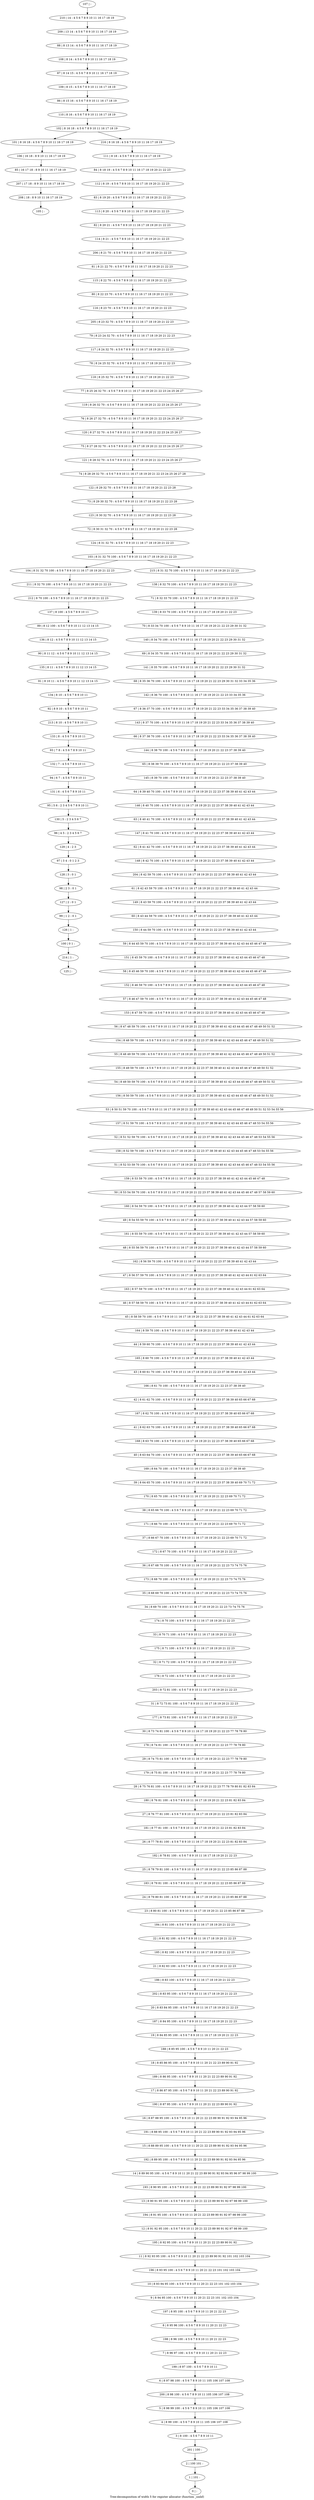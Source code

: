 digraph G {
graph [label="Tree-decomposition of width 5 for register allocator (function _sinhf)"]
0[label="0 | : "];
1[label="1 | 101 : "];
2[label="2 | 100 101 : "];
3[label="3 | 8 100 : 4 5 6 7 8 9 10 11 "];
4[label="4 | 8 99 100 : 4 5 6 7 8 9 10 11 105 106 107 108 "];
5[label="5 | 8 98 99 100 : 4 5 6 7 8 9 10 11 105 106 107 108 "];
6[label="6 | 8 97 98 100 : 4 5 6 7 8 9 10 11 105 106 107 108 "];
7[label="7 | 8 96 97 100 : 4 5 6 7 8 9 10 11 20 21 22 23 "];
8[label="8 | 8 95 96 100 : 4 5 6 7 8 9 10 11 20 21 22 23 "];
9[label="9 | 8 94 95 100 : 4 5 6 7 8 9 10 11 20 21 22 23 101 102 103 104 "];
10[label="10 | 8 93 94 95 100 : 4 5 6 7 8 9 10 11 20 21 22 23 101 102 103 104 "];
11[label="11 | 8 92 93 95 100 : 4 5 6 7 8 9 10 11 20 21 22 23 89 90 91 92 101 102 103 104 "];
12[label="12 | 8 91 92 95 100 : 4 5 6 7 8 9 10 11 20 21 22 23 89 90 91 92 97 98 99 100 "];
13[label="13 | 8 90 91 95 100 : 4 5 6 7 8 9 10 11 20 21 22 23 89 90 91 92 97 98 99 100 "];
14[label="14 | 8 89 90 95 100 : 4 5 6 7 8 9 10 11 20 21 22 23 89 90 91 92 93 94 95 96 97 98 99 100 "];
15[label="15 | 8 88 89 95 100 : 4 5 6 7 8 9 10 11 20 21 22 23 89 90 91 92 93 94 95 96 "];
16[label="16 | 8 87 88 95 100 : 4 5 6 7 8 9 10 11 20 21 22 23 89 90 91 92 93 94 95 96 "];
17[label="17 | 8 86 87 95 100 : 4 5 6 7 8 9 10 11 20 21 22 23 89 90 91 92 "];
18[label="18 | 8 85 86 95 100 : 4 5 6 7 8 9 10 11 20 21 22 23 89 90 91 92 "];
19[label="19 | 8 84 85 95 100 : 4 5 6 7 8 9 10 11 16 17 18 19 20 21 22 23 "];
20[label="20 | 8 83 84 95 100 : 4 5 6 7 8 9 10 11 16 17 18 19 20 21 22 23 "];
21[label="21 | 8 82 83 100 : 4 5 6 7 8 9 10 11 16 17 18 19 20 21 22 23 "];
22[label="22 | 8 81 82 100 : 4 5 6 7 8 9 10 11 16 17 18 19 20 21 22 23 "];
23[label="23 | 8 80 81 100 : 4 5 6 7 8 9 10 11 16 17 18 19 20 21 22 23 85 86 87 88 "];
24[label="24 | 8 79 80 81 100 : 4 5 6 7 8 9 10 11 16 17 18 19 20 21 22 23 85 86 87 88 "];
25[label="25 | 8 78 79 81 100 : 4 5 6 7 8 9 10 11 16 17 18 19 20 21 22 23 85 86 87 88 "];
26[label="26 | 8 77 78 81 100 : 4 5 6 7 8 9 10 11 16 17 18 19 20 21 22 23 81 82 83 84 "];
27[label="27 | 8 76 77 81 100 : 4 5 6 7 8 9 10 11 16 17 18 19 20 21 22 23 81 82 83 84 "];
28[label="28 | 8 75 76 81 100 : 4 5 6 7 8 9 10 11 16 17 18 19 20 21 22 23 77 78 79 80 81 82 83 84 "];
29[label="29 | 8 74 75 81 100 : 4 5 6 7 8 9 10 11 16 17 18 19 20 21 22 23 77 78 79 80 "];
30[label="30 | 8 73 74 81 100 : 4 5 6 7 8 9 10 11 16 17 18 19 20 21 22 23 77 78 79 80 "];
31[label="31 | 8 72 73 81 100 : 4 5 6 7 8 9 10 11 16 17 18 19 20 21 22 23 "];
32[label="32 | 8 71 72 100 : 4 5 6 7 8 9 10 11 16 17 18 19 20 21 22 23 "];
33[label="33 | 8 70 71 100 : 4 5 6 7 8 9 10 11 16 17 18 19 20 21 22 23 "];
34[label="34 | 8 69 70 100 : 4 5 6 7 8 9 10 11 16 17 18 19 20 21 22 23 73 74 75 76 "];
35[label="35 | 8 68 69 70 100 : 4 5 6 7 8 9 10 11 16 17 18 19 20 21 22 23 73 74 75 76 "];
36[label="36 | 8 67 68 70 100 : 4 5 6 7 8 9 10 11 16 17 18 19 20 21 22 23 73 74 75 76 "];
37[label="37 | 8 66 67 70 100 : 4 5 6 7 8 9 10 11 16 17 18 19 20 21 22 23 69 70 71 72 "];
38[label="38 | 8 65 66 70 100 : 4 5 6 7 8 9 10 11 16 17 18 19 20 21 22 23 69 70 71 72 "];
39[label="39 | 8 64 65 70 100 : 4 5 6 7 8 9 10 11 16 17 18 19 20 21 22 23 37 38 39 40 69 70 71 72 "];
40[label="40 | 8 63 64 70 100 : 4 5 6 7 8 9 10 11 16 17 18 19 20 21 22 23 37 38 39 40 65 66 67 68 "];
41[label="41 | 8 62 63 70 100 : 4 5 6 7 8 9 10 11 16 17 18 19 20 21 22 23 37 38 39 40 65 66 67 68 "];
42[label="42 | 8 61 62 70 100 : 4 5 6 7 8 9 10 11 16 17 18 19 20 21 22 23 37 38 39 40 65 66 67 68 "];
43[label="43 | 8 60 61 70 100 : 4 5 6 7 8 9 10 11 16 17 18 19 20 21 22 23 37 38 39 40 41 42 43 44 "];
44[label="44 | 8 59 60 70 100 : 4 5 6 7 8 9 10 11 16 17 18 19 20 21 22 23 37 38 39 40 41 42 43 44 "];
45[label="45 | 8 58 59 70 100 : 4 5 6 7 8 9 10 11 16 17 18 19 20 21 22 23 37 38 39 40 41 42 43 44 61 62 63 64 "];
46[label="46 | 8 57 58 59 70 100 : 4 5 6 7 8 9 10 11 16 17 18 19 20 21 22 23 37 38 39 40 41 42 43 44 61 62 63 64 "];
47[label="47 | 8 56 57 59 70 100 : 4 5 6 7 8 9 10 11 16 17 18 19 20 21 22 23 37 38 39 40 41 42 43 44 61 62 63 64 "];
48[label="48 | 8 55 56 59 70 100 : 4 5 6 7 8 9 10 11 16 17 18 19 20 21 22 23 37 38 39 40 41 42 43 44 57 58 59 60 "];
49[label="49 | 8 54 55 59 70 100 : 4 5 6 7 8 9 10 11 16 17 18 19 20 21 22 23 37 38 39 40 41 42 43 44 57 58 59 60 "];
50[label="50 | 8 53 54 59 70 100 : 4 5 6 7 8 9 10 11 16 17 18 19 20 21 22 23 37 38 39 40 41 42 43 44 45 46 47 48 57 58 59 60 "];
51[label="51 | 8 52 53 59 70 100 : 4 5 6 7 8 9 10 11 16 17 18 19 20 21 22 23 37 38 39 40 41 42 43 44 45 46 47 48 53 54 55 56 "];
52[label="52 | 8 51 52 59 70 100 : 4 5 6 7 8 9 10 11 16 17 18 19 20 21 22 23 37 38 39 40 41 42 43 44 45 46 47 48 53 54 55 56 "];
53[label="53 | 8 50 51 59 70 100 : 4 5 6 7 8 9 10 11 16 17 18 19 20 21 22 23 37 38 39 40 41 42 43 44 45 46 47 48 49 50 51 52 53 54 55 56 "];
54[label="54 | 8 49 50 59 70 100 : 4 5 6 7 8 9 10 11 16 17 18 19 20 21 22 23 37 38 39 40 41 42 43 44 45 46 47 48 49 50 51 52 "];
55[label="55 | 8 48 49 59 70 100 : 4 5 6 7 8 9 10 11 16 17 18 19 20 21 22 23 37 38 39 40 41 42 43 44 45 46 47 48 49 50 51 52 "];
56[label="56 | 8 47 48 59 70 100 : 4 5 6 7 8 9 10 11 16 17 18 19 20 21 22 23 37 38 39 40 41 42 43 44 45 46 47 48 49 50 51 52 "];
57[label="57 | 8 46 47 59 70 100 : 4 5 6 7 8 9 10 11 16 17 18 19 20 21 22 23 37 38 39 40 41 42 43 44 45 46 47 48 "];
58[label="58 | 8 45 46 59 70 100 : 4 5 6 7 8 9 10 11 16 17 18 19 20 21 22 23 37 38 39 40 41 42 43 44 45 46 47 48 "];
59[label="59 | 8 44 45 59 70 100 : 4 5 6 7 8 9 10 11 16 17 18 19 20 21 22 23 37 38 39 40 41 42 43 44 45 46 47 48 "];
60[label="60 | 8 43 44 59 70 100 : 4 5 6 7 8 9 10 11 16 17 18 19 20 21 22 23 37 38 39 40 41 42 43 44 "];
61[label="61 | 8 42 43 59 70 100 : 4 5 6 7 8 9 10 11 16 17 18 19 20 21 22 23 37 38 39 40 41 42 43 44 "];
62[label="62 | 8 41 42 70 100 : 4 5 6 7 8 9 10 11 16 17 18 19 20 21 22 23 37 38 39 40 41 42 43 44 "];
63[label="63 | 8 40 41 70 100 : 4 5 6 7 8 9 10 11 16 17 18 19 20 21 22 23 37 38 39 40 41 42 43 44 "];
64[label="64 | 8 39 40 70 100 : 4 5 6 7 8 9 10 11 16 17 18 19 20 21 22 23 37 38 39 40 41 42 43 44 "];
65[label="65 | 8 38 39 70 100 : 4 5 6 7 8 9 10 11 16 17 18 19 20 21 22 23 37 38 39 40 "];
66[label="66 | 8 37 38 70 100 : 4 5 6 7 8 9 10 11 16 17 18 19 20 21 22 23 33 34 35 36 37 38 39 40 "];
67[label="67 | 8 36 37 70 100 : 4 5 6 7 8 9 10 11 16 17 18 19 20 21 22 23 33 34 35 36 37 38 39 40 "];
68[label="68 | 8 35 36 70 100 : 4 5 6 7 8 9 10 11 16 17 18 19 20 21 22 23 29 30 31 32 33 34 35 36 "];
69[label="69 | 8 34 35 70 100 : 4 5 6 7 8 9 10 11 16 17 18 19 20 21 22 23 29 30 31 32 "];
70[label="70 | 8 33 34 70 100 : 4 5 6 7 8 9 10 11 16 17 18 19 20 21 22 23 29 30 31 32 "];
71[label="71 | 8 32 33 70 100 : 4 5 6 7 8 9 10 11 16 17 18 19 20 21 22 23 "];
72[label="72 | 8 30 31 32 70 : 4 5 6 7 8 9 10 11 16 17 18 19 20 21 22 23 28 "];
73[label="73 | 8 29 30 32 70 : 4 5 6 7 8 9 10 11 16 17 18 19 20 21 22 23 28 "];
74[label="74 | 8 28 29 32 70 : 4 5 6 7 8 9 10 11 16 17 18 19 20 21 22 23 24 25 26 27 28 "];
75[label="75 | 8 27 28 32 70 : 4 5 6 7 8 9 10 11 16 17 18 19 20 21 22 23 24 25 26 27 "];
76[label="76 | 8 26 27 32 70 : 4 5 6 7 8 9 10 11 16 17 18 19 20 21 22 23 24 25 26 27 "];
77[label="77 | 8 25 26 32 70 : 4 5 6 7 8 9 10 11 16 17 18 19 20 21 22 23 24 25 26 27 "];
78[label="78 | 8 24 25 32 70 : 4 5 6 7 8 9 10 11 16 17 18 19 20 21 22 23 "];
79[label="79 | 8 23 24 32 70 : 4 5 6 7 8 9 10 11 16 17 18 19 20 21 22 23 "];
80[label="80 | 8 22 23 70 : 4 5 6 7 8 9 10 11 16 17 18 19 20 21 22 23 "];
81[label="81 | 8 21 22 70 : 4 5 6 7 8 9 10 11 16 17 18 19 20 21 22 23 "];
82[label="82 | 8 20 21 : 4 5 6 7 8 9 10 11 16 17 18 19 20 21 22 23 "];
83[label="83 | 8 19 20 : 4 5 6 7 8 9 10 11 16 17 18 19 20 21 22 23 "];
84[label="84 | 8 18 19 : 4 5 6 7 8 9 10 11 16 17 18 19 20 21 22 23 "];
85[label="85 | 16 17 18 : 8 9 10 11 16 17 18 19 "];
86[label="86 | 8 15 16 : 4 5 6 7 8 9 10 11 16 17 18 19 "];
87[label="87 | 8 14 15 : 4 5 6 7 8 9 10 11 16 17 18 19 "];
88[label="88 | 8 13 14 : 4 5 6 7 8 9 10 11 16 17 18 19 "];
89[label="89 | 8 12 100 : 4 5 6 7 8 9 10 11 12 13 14 15 "];
90[label="90 | 8 11 12 : 4 5 6 7 8 9 10 11 12 13 14 15 "];
91[label="91 | 8 10 11 : 4 5 6 7 8 9 10 11 12 13 14 15 "];
92[label="92 | 8 9 10 : 4 5 6 7 8 9 10 11 "];
93[label="93 | 7 8 : 4 5 6 7 8 9 10 11 "];
94[label="94 | 6 7 : 4 5 6 7 8 9 10 11 "];
95[label="95 | 5 6 : 2 3 4 5 6 7 8 9 10 11 "];
96[label="96 | 4 5 : 2 3 4 5 6 7 "];
97[label="97 | 3 4 : 0 1 2 3 "];
98[label="98 | 2 3 : 0 1 "];
99[label="99 | 1 2 : 0 1 "];
100[label="100 | 0 1 : "];
101[label="101 | 8 16 18 : 4 5 6 7 8 9 10 11 16 17 18 19 "];
102[label="102 | 8 16 18 : 4 5 6 7 8 9 10 11 16 17 18 19 "];
103[label="103 | 8 31 32 70 100 : 4 5 6 7 8 9 10 11 16 17 18 19 20 21 22 23 "];
104[label="104 | 8 31 32 70 100 : 4 5 6 7 8 9 10 11 16 17 18 19 20 21 22 23 "];
105[label="105 | : "];
106[label="106 | 16 18 : 8 9 10 11 16 17 18 19 "];
107[label="107 | : "];
108[label="108 | 8 14 : 4 5 6 7 8 9 10 11 16 17 18 19 "];
109[label="109 | 8 15 : 4 5 6 7 8 9 10 11 16 17 18 19 "];
110[label="110 | 8 16 : 4 5 6 7 8 9 10 11 16 17 18 19 "];
111[label="111 | 8 18 : 4 5 6 7 8 9 10 11 16 17 18 19 "];
112[label="112 | 8 19 : 4 5 6 7 8 9 10 11 16 17 18 19 20 21 22 23 "];
113[label="113 | 8 20 : 4 5 6 7 8 9 10 11 16 17 18 19 20 21 22 23 "];
114[label="114 | 8 21 : 4 5 6 7 8 9 10 11 16 17 18 19 20 21 22 23 "];
115[label="115 | 8 22 70 : 4 5 6 7 8 9 10 11 16 17 18 19 20 21 22 23 "];
116[label="116 | 8 23 70 : 4 5 6 7 8 9 10 11 16 17 18 19 20 21 22 23 "];
117[label="117 | 8 24 32 70 : 4 5 6 7 8 9 10 11 16 17 18 19 20 21 22 23 "];
118[label="118 | 8 25 32 70 : 4 5 6 7 8 9 10 11 16 17 18 19 20 21 22 23 "];
119[label="119 | 8 26 32 70 : 4 5 6 7 8 9 10 11 16 17 18 19 20 21 22 23 24 25 26 27 "];
120[label="120 | 8 27 32 70 : 4 5 6 7 8 9 10 11 16 17 18 19 20 21 22 23 24 25 26 27 "];
121[label="121 | 8 28 32 70 : 4 5 6 7 8 9 10 11 16 17 18 19 20 21 22 23 24 25 26 27 "];
122[label="122 | 8 29 32 70 : 4 5 6 7 8 9 10 11 16 17 18 19 20 21 22 23 28 "];
123[label="123 | 8 30 32 70 : 4 5 6 7 8 9 10 11 16 17 18 19 20 21 22 23 28 "];
124[label="124 | 8 31 32 70 : 4 5 6 7 8 9 10 11 16 17 18 19 20 21 22 23 "];
125[label="125 | : "];
126[label="126 | 1 : "];
127[label="127 | 2 : 0 1 "];
128[label="128 | 3 : 0 1 "];
129[label="129 | 4 : 2 3 "];
130[label="130 | 5 : 2 3 4 5 6 7 "];
131[label="131 | 6 : 4 5 6 7 8 9 10 11 "];
132[label="132 | 7 : 4 5 6 7 8 9 10 11 "];
133[label="133 | 8 : 4 5 6 7 8 9 10 11 "];
134[label="134 | 8 10 : 4 5 6 7 8 9 10 11 "];
135[label="135 | 8 11 : 4 5 6 7 8 9 10 11 12 13 14 15 "];
136[label="136 | 8 12 : 4 5 6 7 8 9 10 11 12 13 14 15 "];
137[label="137 | 8 100 : 4 5 6 7 8 9 10 11 "];
138[label="138 | 8 32 70 100 : 4 5 6 7 8 9 10 11 16 17 18 19 20 21 22 23 "];
139[label="139 | 8 33 70 100 : 4 5 6 7 8 9 10 11 16 17 18 19 20 21 22 23 "];
140[label="140 | 8 34 70 100 : 4 5 6 7 8 9 10 11 16 17 18 19 20 21 22 23 29 30 31 32 "];
141[label="141 | 8 35 70 100 : 4 5 6 7 8 9 10 11 16 17 18 19 20 21 22 23 29 30 31 32 "];
142[label="142 | 8 36 70 100 : 4 5 6 7 8 9 10 11 16 17 18 19 20 21 22 23 33 34 35 36 "];
143[label="143 | 8 37 70 100 : 4 5 6 7 8 9 10 11 16 17 18 19 20 21 22 23 33 34 35 36 37 38 39 40 "];
144[label="144 | 8 38 70 100 : 4 5 6 7 8 9 10 11 16 17 18 19 20 21 22 23 37 38 39 40 "];
145[label="145 | 8 39 70 100 : 4 5 6 7 8 9 10 11 16 17 18 19 20 21 22 23 37 38 39 40 "];
146[label="146 | 8 40 70 100 : 4 5 6 7 8 9 10 11 16 17 18 19 20 21 22 23 37 38 39 40 41 42 43 44 "];
147[label="147 | 8 41 70 100 : 4 5 6 7 8 9 10 11 16 17 18 19 20 21 22 23 37 38 39 40 41 42 43 44 "];
148[label="148 | 8 42 70 100 : 4 5 6 7 8 9 10 11 16 17 18 19 20 21 22 23 37 38 39 40 41 42 43 44 "];
149[label="149 | 8 43 59 70 100 : 4 5 6 7 8 9 10 11 16 17 18 19 20 21 22 23 37 38 39 40 41 42 43 44 "];
150[label="150 | 8 44 59 70 100 : 4 5 6 7 8 9 10 11 16 17 18 19 20 21 22 23 37 38 39 40 41 42 43 44 "];
151[label="151 | 8 45 59 70 100 : 4 5 6 7 8 9 10 11 16 17 18 19 20 21 22 23 37 38 39 40 41 42 43 44 45 46 47 48 "];
152[label="152 | 8 46 59 70 100 : 4 5 6 7 8 9 10 11 16 17 18 19 20 21 22 23 37 38 39 40 41 42 43 44 45 46 47 48 "];
153[label="153 | 8 47 59 70 100 : 4 5 6 7 8 9 10 11 16 17 18 19 20 21 22 23 37 38 39 40 41 42 43 44 45 46 47 48 "];
154[label="154 | 8 48 59 70 100 : 4 5 6 7 8 9 10 11 16 17 18 19 20 21 22 23 37 38 39 40 41 42 43 44 45 46 47 48 49 50 51 52 "];
155[label="155 | 8 49 59 70 100 : 4 5 6 7 8 9 10 11 16 17 18 19 20 21 22 23 37 38 39 40 41 42 43 44 45 46 47 48 49 50 51 52 "];
156[label="156 | 8 50 59 70 100 : 4 5 6 7 8 9 10 11 16 17 18 19 20 21 22 23 37 38 39 40 41 42 43 44 45 46 47 48 49 50 51 52 "];
157[label="157 | 8 51 59 70 100 : 4 5 6 7 8 9 10 11 16 17 18 19 20 21 22 23 37 38 39 40 41 42 43 44 45 46 47 48 53 54 55 56 "];
158[label="158 | 8 52 59 70 100 : 4 5 6 7 8 9 10 11 16 17 18 19 20 21 22 23 37 38 39 40 41 42 43 44 45 46 47 48 53 54 55 56 "];
159[label="159 | 8 53 59 70 100 : 4 5 6 7 8 9 10 11 16 17 18 19 20 21 22 23 37 38 39 40 41 42 43 44 45 46 47 48 "];
160[label="160 | 8 54 59 70 100 : 4 5 6 7 8 9 10 11 16 17 18 19 20 21 22 23 37 38 39 40 41 42 43 44 57 58 59 60 "];
161[label="161 | 8 55 59 70 100 : 4 5 6 7 8 9 10 11 16 17 18 19 20 21 22 23 37 38 39 40 41 42 43 44 57 58 59 60 "];
162[label="162 | 8 56 59 70 100 : 4 5 6 7 8 9 10 11 16 17 18 19 20 21 22 23 37 38 39 40 41 42 43 44 "];
163[label="163 | 8 57 59 70 100 : 4 5 6 7 8 9 10 11 16 17 18 19 20 21 22 23 37 38 39 40 41 42 43 44 61 62 63 64 "];
164[label="164 | 8 59 70 100 : 4 5 6 7 8 9 10 11 16 17 18 19 20 21 22 23 37 38 39 40 41 42 43 44 "];
165[label="165 | 8 60 70 100 : 4 5 6 7 8 9 10 11 16 17 18 19 20 21 22 23 37 38 39 40 41 42 43 44 "];
166[label="166 | 8 61 70 100 : 4 5 6 7 8 9 10 11 16 17 18 19 20 21 22 23 37 38 39 40 "];
167[label="167 | 8 62 70 100 : 4 5 6 7 8 9 10 11 16 17 18 19 20 21 22 23 37 38 39 40 65 66 67 68 "];
168[label="168 | 8 63 70 100 : 4 5 6 7 8 9 10 11 16 17 18 19 20 21 22 23 37 38 39 40 65 66 67 68 "];
169[label="169 | 8 64 70 100 : 4 5 6 7 8 9 10 11 16 17 18 19 20 21 22 23 37 38 39 40 "];
170[label="170 | 8 65 70 100 : 4 5 6 7 8 9 10 11 16 17 18 19 20 21 22 23 69 70 71 72 "];
171[label="171 | 8 66 70 100 : 4 5 6 7 8 9 10 11 16 17 18 19 20 21 22 23 69 70 71 72 "];
172[label="172 | 8 67 70 100 : 4 5 6 7 8 9 10 11 16 17 18 19 20 21 22 23 "];
173[label="173 | 8 68 70 100 : 4 5 6 7 8 9 10 11 16 17 18 19 20 21 22 23 73 74 75 76 "];
174[label="174 | 8 70 100 : 4 5 6 7 8 9 10 11 16 17 18 19 20 21 22 23 "];
175[label="175 | 8 71 100 : 4 5 6 7 8 9 10 11 16 17 18 19 20 21 22 23 "];
176[label="176 | 8 72 100 : 4 5 6 7 8 9 10 11 16 17 18 19 20 21 22 23 "];
177[label="177 | 8 73 81 100 : 4 5 6 7 8 9 10 11 16 17 18 19 20 21 22 23 "];
178[label="178 | 8 74 81 100 : 4 5 6 7 8 9 10 11 16 17 18 19 20 21 22 23 77 78 79 80 "];
179[label="179 | 8 75 81 100 : 4 5 6 7 8 9 10 11 16 17 18 19 20 21 22 23 77 78 79 80 "];
180[label="180 | 8 76 81 100 : 4 5 6 7 8 9 10 11 16 17 18 19 20 21 22 23 81 82 83 84 "];
181[label="181 | 8 77 81 100 : 4 5 6 7 8 9 10 11 16 17 18 19 20 21 22 23 81 82 83 84 "];
182[label="182 | 8 78 81 100 : 4 5 6 7 8 9 10 11 16 17 18 19 20 21 22 23 "];
183[label="183 | 8 79 81 100 : 4 5 6 7 8 9 10 11 16 17 18 19 20 21 22 23 85 86 87 88 "];
184[label="184 | 8 81 100 : 4 5 6 7 8 9 10 11 16 17 18 19 20 21 22 23 "];
185[label="185 | 8 82 100 : 4 5 6 7 8 9 10 11 16 17 18 19 20 21 22 23 "];
186[label="186 | 8 83 100 : 4 5 6 7 8 9 10 11 16 17 18 19 20 21 22 23 "];
187[label="187 | 8 84 95 100 : 4 5 6 7 8 9 10 11 16 17 18 19 20 21 22 23 "];
188[label="188 | 8 85 95 100 : 4 5 6 7 8 9 10 11 20 21 22 23 "];
189[label="189 | 8 86 95 100 : 4 5 6 7 8 9 10 11 20 21 22 23 89 90 91 92 "];
190[label="190 | 8 87 95 100 : 4 5 6 7 8 9 10 11 20 21 22 23 89 90 91 92 "];
191[label="191 | 8 88 95 100 : 4 5 6 7 8 9 10 11 20 21 22 23 89 90 91 92 93 94 95 96 "];
192[label="192 | 8 89 95 100 : 4 5 6 7 8 9 10 11 20 21 22 23 89 90 91 92 93 94 95 96 "];
193[label="193 | 8 90 95 100 : 4 5 6 7 8 9 10 11 20 21 22 23 89 90 91 92 97 98 99 100 "];
194[label="194 | 8 91 95 100 : 4 5 6 7 8 9 10 11 20 21 22 23 89 90 91 92 97 98 99 100 "];
195[label="195 | 8 92 95 100 : 4 5 6 7 8 9 10 11 20 21 22 23 89 90 91 92 "];
196[label="196 | 8 93 95 100 : 4 5 6 7 8 9 10 11 20 21 22 23 101 102 103 104 "];
197[label="197 | 8 95 100 : 4 5 6 7 8 9 10 11 20 21 22 23 "];
198[label="198 | 8 96 100 : 4 5 6 7 8 9 10 11 20 21 22 23 "];
199[label="199 | 8 97 100 : 4 5 6 7 8 9 10 11 "];
200[label="200 | 8 98 100 : 4 5 6 7 8 9 10 11 105 106 107 108 "];
201[label="201 | 100 : "];
202[label="202 | 8 83 95 100 : 4 5 6 7 8 9 10 11 16 17 18 19 20 21 22 23 "];
203[label="203 | 8 72 81 100 : 4 5 6 7 8 9 10 11 16 17 18 19 20 21 22 23 "];
204[label="204 | 8 42 59 70 100 : 4 5 6 7 8 9 10 11 16 17 18 19 20 21 22 23 37 38 39 40 41 42 43 44 "];
205[label="205 | 8 23 32 70 : 4 5 6 7 8 9 10 11 16 17 18 19 20 21 22 23 "];
206[label="206 | 8 21 70 : 4 5 6 7 8 9 10 11 16 17 18 19 20 21 22 23 "];
207[label="207 | 17 18 : 8 9 10 11 16 17 18 19 "];
208[label="208 | 18 : 8 9 10 11 16 17 18 19 "];
209[label="209 | 13 14 : 4 5 6 7 8 9 10 11 16 17 18 19 "];
210[label="210 | 14 : 4 5 6 7 8 9 10 11 16 17 18 19 "];
211[label="211 | 8 32 70 100 : 4 5 6 7 8 9 10 11 16 17 18 19 20 21 22 23 "];
212[label="212 | 8 70 100 : 4 5 6 7 8 9 10 11 16 17 18 19 20 21 22 23 "];
213[label="213 | 8 10 : 4 5 6 7 8 9 10 11 "];
214[label="214 | 1 : "];
215[label="215 | 8 31 32 70 100 : 4 5 6 7 8 9 10 11 16 17 18 19 20 21 22 23 "];
216[label="216 | 8 16 18 : 4 5 6 7 8 9 10 11 16 17 18 19 "];
106->85 ;
101->106 ;
126->100 ;
99->126 ;
127->99 ;
98->127 ;
128->98 ;
97->128 ;
129->97 ;
96->129 ;
130->96 ;
95->130 ;
131->95 ;
94->131 ;
132->94 ;
93->132 ;
133->93 ;
134->92 ;
91->134 ;
135->91 ;
90->135 ;
136->90 ;
89->136 ;
137->89 ;
85->207 ;
208->105 ;
207->208 ;
104->211 ;
212->137 ;
211->212 ;
213->133 ;
92->213 ;
214->125 ;
100->214 ;
107->210 ;
210->209 ;
209->88 ;
88->108 ;
108->87 ;
87->109 ;
109->86 ;
86->110 ;
110->102 ;
111->84 ;
84->112 ;
112->83 ;
83->113 ;
113->82 ;
82->114 ;
114->206 ;
206->81 ;
81->115 ;
115->80 ;
80->116 ;
116->205 ;
205->79 ;
79->117 ;
117->78 ;
78->118 ;
118->77 ;
77->119 ;
119->76 ;
76->120 ;
120->75 ;
75->121 ;
121->74 ;
74->122 ;
122->73 ;
73->123 ;
123->72 ;
72->124 ;
124->103 ;
138->71 ;
71->139 ;
139->70 ;
70->140 ;
140->69 ;
69->141 ;
141->68 ;
68->142 ;
142->67 ;
67->143 ;
143->66 ;
66->144 ;
144->65 ;
65->145 ;
145->64 ;
64->146 ;
146->63 ;
63->147 ;
147->62 ;
62->148 ;
148->204 ;
204->61 ;
61->149 ;
149->60 ;
60->150 ;
150->59 ;
59->151 ;
151->58 ;
58->152 ;
152->57 ;
57->153 ;
153->56 ;
56->154 ;
154->55 ;
55->155 ;
155->54 ;
54->156 ;
156->53 ;
53->157 ;
157->52 ;
52->158 ;
158->51 ;
51->159 ;
159->50 ;
50->160 ;
160->49 ;
49->161 ;
161->48 ;
48->162 ;
162->47 ;
47->163 ;
163->46 ;
46->45 ;
45->164 ;
164->44 ;
44->165 ;
165->43 ;
43->166 ;
166->42 ;
42->167 ;
167->41 ;
41->168 ;
168->40 ;
40->169 ;
169->39 ;
39->170 ;
170->38 ;
38->171 ;
171->37 ;
37->172 ;
172->36 ;
36->173 ;
173->35 ;
35->34 ;
34->174 ;
174->33 ;
33->175 ;
175->32 ;
32->176 ;
176->203 ;
203->31 ;
31->177 ;
177->30 ;
30->178 ;
178->29 ;
29->179 ;
179->28 ;
28->180 ;
180->27 ;
27->181 ;
181->26 ;
26->182 ;
182->25 ;
25->183 ;
183->24 ;
24->23 ;
23->184 ;
184->22 ;
22->185 ;
185->21 ;
21->186 ;
186->202 ;
202->20 ;
20->187 ;
187->19 ;
19->188 ;
188->18 ;
18->189 ;
189->17 ;
17->190 ;
190->16 ;
16->191 ;
191->15 ;
15->192 ;
192->14 ;
14->193 ;
193->13 ;
13->194 ;
194->12 ;
12->195 ;
195->11 ;
11->196 ;
196->10 ;
10->9 ;
9->197 ;
197->8 ;
8->198 ;
198->7 ;
7->199 ;
199->6 ;
6->200 ;
200->5 ;
5->4 ;
4->3 ;
3->201 ;
201->2 ;
2->1 ;
1->0 ;
215->138 ;
216->111 ;
103->104 ;
103->215 ;
102->101 ;
102->216 ;
}
